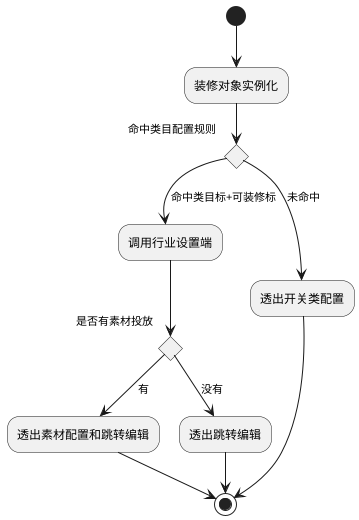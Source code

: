 @startuml
(*) --> "装修对象实例化"
If "命中类目配置规则" then
    --> [命中类目标+可装修标] "调用行业设置端"
    If "是否有素材投放" then
    --> [有] "透出素材配置和跳转编辑"
    -->(*)
    else
    --> [没有] "透出跳转编辑"
    -->(*)
    EndIf
else
    --> [未命中] "透出开关类配置"
    -->(*)
EndIf
@enduml